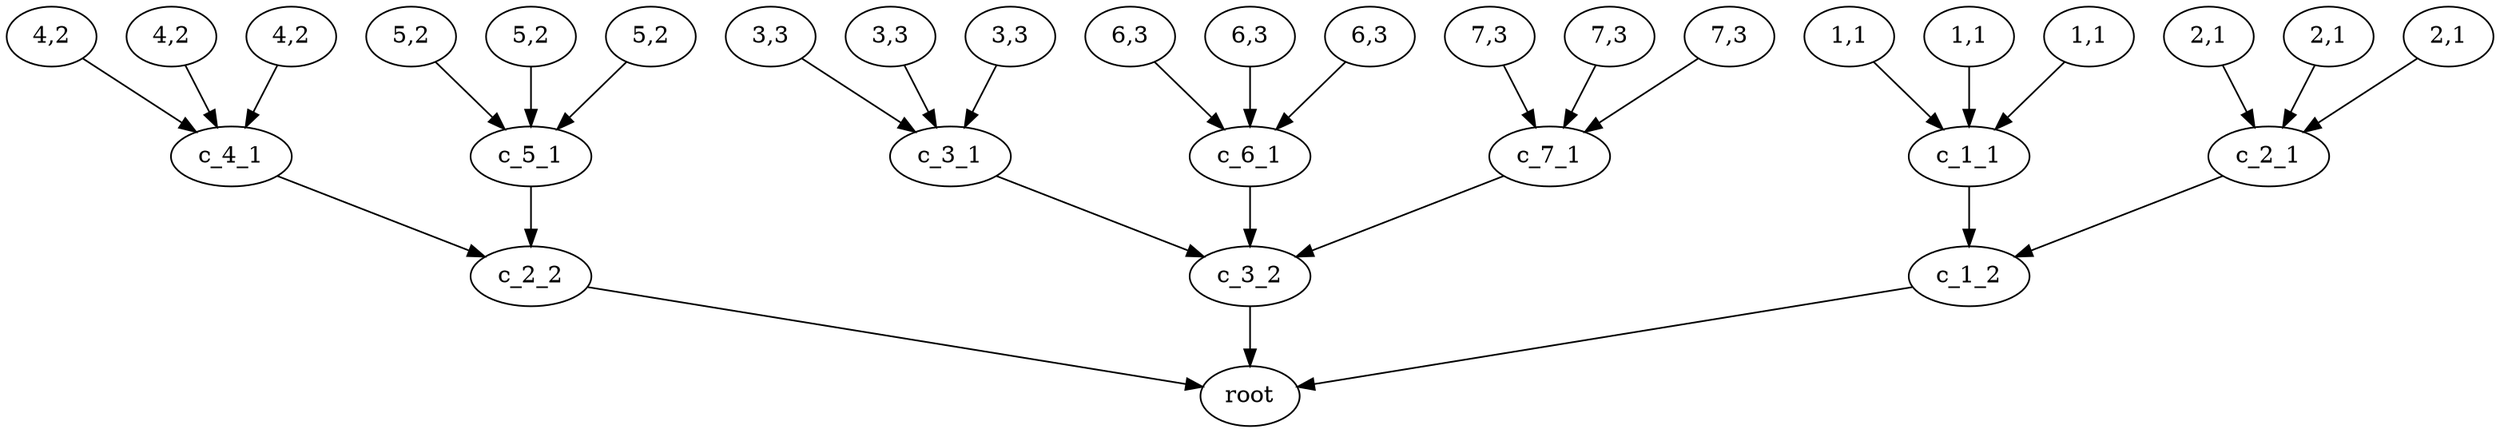 digraph causal
{
	0 [label="1,1"]	
	1 [label="1,1"]	
	2 [label="1,1"]	
	3 [label="2,1"]	
	4 [label="2,1"]	
	5 [label="2,1"]	
	6 [label="3,3"]	
	7 [label="3,3"]	
	8 [label="3,3"]	
	9 [label="4,2"]	
	10 [label="4,2"]	
	11 [label="4,2"]	
	12 [label="5,2"]	
	13 [label="5,2"]	
	14 [label="5,2"]	
	15 [label="6,3"]	
	16 [label="6,3"]	
	17 [label="6,3"]		
	18 [label="7,3"]
	19 [label="7,3"]
	20 [label="7,3"]
	c_1_1 		
	c_2_1 
	c_3_1 
	c_4_1 
	c_5_1 
	c_6_1
	c_7_1
	c_1_2 
	c_2_2
	c_3_2	
	root
	0 -> c_1_1
	1 -> c_1_1
	2 -> c_1_1
	3 -> c_2_1
	4 -> c_2_1
	5 -> c_2_1
	6 -> c_3_1
	7 -> c_3_1
	8 -> c_3_1
	9 -> c_4_1
	10 -> c_4_1
	11 -> c_4_1
	12 -> c_5_1
	13 -> c_5_1
	14 -> c_5_1
	15 -> c_6_1
	16 -> c_6_1
	17 -> c_6_1
	18 -> c_7_1
	19 -> c_7_1
	20 -> c_7_1
	c_1_1 -> c_1_2
	c_2_1 -> c_1_2
	c_3_1 -> c_3_2
	c_4_1 -> c_2_2
	c_5_1 -> c_2_2
	c_6_1 -> c_3_2 
	c_7_1 -> c_3_2 
	c_1_2 -> root
	c_2_2 -> root
	c_3_2 -> root
}
